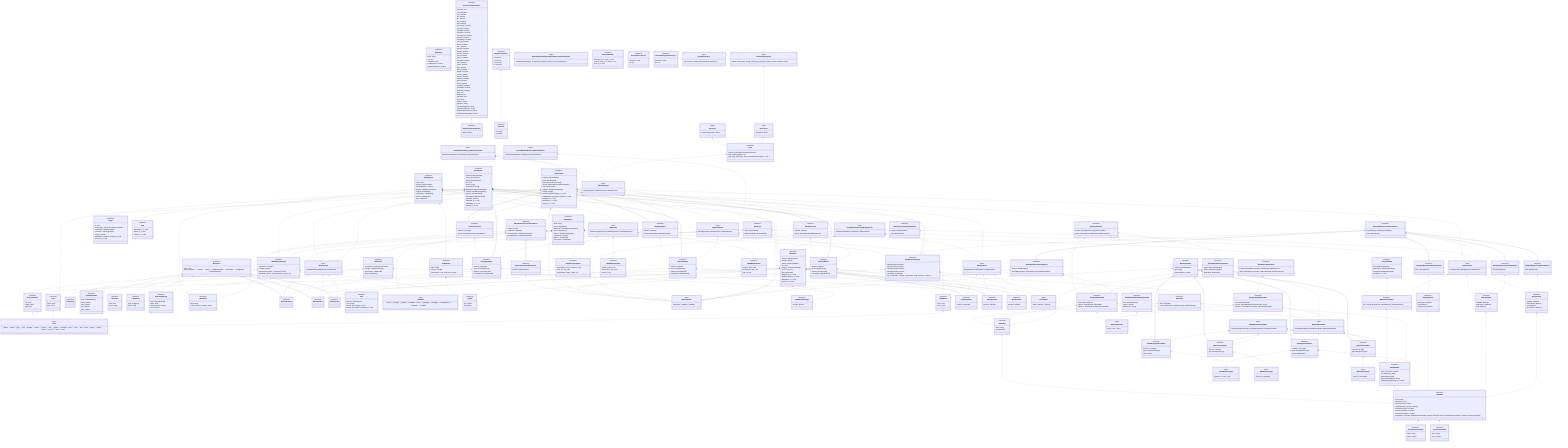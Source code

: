classDiagram
class MenuProp {
  <<interface>>
  name: string
  icon: any
  component: any
  needsReport?: boolean
  openedOnMobile?: boolean
}



class GenericContainerProps {
  <<interface>>
  element?: any
  xxxl?: boolean
  xxl?: boolean
  xl?: boolean
  lg?: boolean
  sm?: boolean
  full?: boolean
  horizontal?: boolean
  vertical?: boolean
  rounded?: boolean
  colorless?: boolean
  transparent?: boolean
  primary?: boolean
  secondary?: boolean
  tertiary?: boolean
  black?: boolean
  red?: boolean
  orange?: boolean
  amber?: boolean
  yellow?: boolean
  lime?: boolean
  green?: boolean
  emerald?: boolean
  teal?: boolean
  cyan?: boolean
  sky?: boolean
  blue?: boolean
  indigo?: boolean
  violet?: boolean
  purple?: boolean
  fuchsia?: boolean
  pink?: boolean
  rose?: boolean
  clickable?: boolean
  focusable?: boolean
  disabled?: boolean
  svg?: any
  leftSvg?: any
  rightSvg?: any
  src?: string
  leftSrc?: string
  rightSrc?: string
  containerClasses?: string
  illustrationClasses?: string
  leftIllustrationClasses?: string
  rightIllustrationClasses?: string
}



class GenericIllustrationProps {
  <<interface>>
  right?: boolean
}

GenericContainerProps <|-- GenericIllustrationProps

class Color {
  <<type>>
  | 'black'   | 'white'   | 'gray'   | 'red'   | 'orange'   | 'amber'   | 'yellow'   | 'lime'   | 'green'   | 'emerald'   | 'teal'   | 'cyan'   | 'sky'   | 'blue'   | 'indigo'   | 'violet'   | 'purple'   | 'fuchsia'   | 'pink'   | 'rose'
}



class MathNumberObject {
  <<interface>>
  [key: string]: MathNumber | MathNumber[] | MathNumber[][]
}
MathNumberObject <.. MathNumber


class ComputedData {
  <<interface>>
  raw: MathNumberObject
  parameters: MathNumberObject
  computed: MathNumberObject
  compute: #40;#41; =#62; void
}
ComputedData <.. MathNumberObject


class DataLabel {
  <<interface>>
  name: string
  unit: MathUnit
}
DataLabel <.. MathUnit


class DataValue {
  <<interface>>
  label: DataLabel
  value: MathNumber | MathNumber[] | MathNumber[][]
}
DataValue <.. DataLabel
DataValue <.. MathNumber


class BaseDrop {
  <<interface>>
  data: ComputedData
  additionnalFields: MachineField[]
}
BaseDrop <.. ComputedData
BaseDrop <.. MachineField


class JSONDrop {
  <<interface>>

}



class BaseField {
  <<interface>>
  label: string
  value: | boolean     | number     | string     | SlidableNumber     | DateValue     | LongString     | SelectableString
}
BaseField <.. SlidableNumber
BaseField <.. DateValue
BaseField <.. LongString
BaseField <.. SelectableString


class JSONField {
  <<interface>>
  label: string
  value: boolean | number | string
}



class SlidableNumber {
  <<interface>>
  kind: 'slidableNumber'
  value: number
  step: number
  min: number
  max: number
}



class DateValue {
  <<interface>>
  kind: 'date'
  value: string
}



class LongString {
  <<interface>>
  kind: 'longString'
  value: string
}



class SelectableString {
  <<interface>>
  kind: 'selectableString'
  value: string
  possibleValues: string[]
  strict: boolean
}



class HeavydynField {
  <<interface>>

}

BaseField <|-- HeavydynField

class MaxidynField {
  <<interface>>

}

BaseField <|-- MaxidynField

class MinidynField {
  <<interface>>

}

BaseField <|-- MinidynField

class MachineField {
  <<type>>
  HeavydynField | MaxidynField | MinidynField
}
MachineField <.. HeavydynField
MachineField <.. MaxidynField
MachineField <.. MinidynField


class Icon {
  <<interface>>
  element: HTMLElement
  color: string
  setText: #40;text: string#41; =#62; void
  setIcon: #40;iconName: IconName#41; =#62; void
}



class IconName {
  <<type>>
  | 'circle'   | 'triangle'   | 'square'   | 'rhombus'   | 'flare'   | 'pentagon'   | 'hexagon'   | 'hexagonAlt'   | 'heptagon'   | 'octagon'
}



class Image {
  <<interface>>
  id: string
  sourceData: mapboxgl.ImageSourceRaw
  markerNW: mapboxgl.Marker
  markerSE: mapboxgl.Marker
  opacity: number
  addToMap: #40;isVisible: boolean#41; =#62; void
  remove: #40;#41; =#62; void
}



class JSONImage {
  <<interface>>
  name: string
  opacity?: number
  coordinates?: #123;     nw: LngLat     se: LngLat   #125;
}
JSONImage <.. LngLat


class ImageCoordinates {
  <<interface>>
  tl: XYCoord
  tr: XYCoord
  bl: XYCoord
  br: XYCoord
}
ImageCoordinates <.. XYCoord


class Line {
  <<interface>>
  addToMap: #40;#41; =#62; void
  update: #40;#41; =#62; void
  remove: #40;#41; =#62; void
}



class MathNumber {
  <<interface>>
  value: math.Unit | number
  unit: MathUnit | string
  displayString: string
  displayStringWithUnit: string
  updateDisplayedStrings: #40;#41; =#62; void
}
MathNumber <.. MathUnit


class MathUnit {
  <<interface>>
  name: string
  currentUnit: string
  currentPrecision: number
  possibleSettings: [string, number][]
  possiblePrecisions: number[]
  minDisplayedValue?: number
  maxDisplayedValue?: number
  thresholds?: #123;     selected: PredefinedThreshold | CustomThreshold | null     list: PredefinedThreshold[]     // custom: CustomThreshold   #125;
}
MathUnit <.. PredefinedThreshold
MathUnit <.. CustomThreshold


class BasePoint {
  <<interface>>
  machine: MachineName
  number: number
  marker: mapboxgl.Marker
  icon: Icon
  settings: JSONPointSettings
  zone: Zone | null
  data: DataValue[]
  updateText: #40;#41; =#62; void
  updateVisibility: #40;#41; =#62; void
  addToMap: #40;#41; =#62; void
  remove: #40;#41; =#62; void
}
BasePoint <.. MachineName
BasePoint <.. Icon
BasePoint <.. JSONPointSettings
BasePoint <.. Zone
BasePoint <.. DataValue


class BasePointCreatorParameters {
  <<interface>>
  machine: MachineName
}
BasePointCreatorParameters <.. MachineName
MachinePointCreatorParameters <|-- BasePointCreatorParameters

class JSONPoint {
  <<interface>>
  coordinates: mapboxgl.LngLatLike
  settings: JSONPointSettings
  informations: JSONField[]
  drops: JSONDrop[]
}
JSONPoint <.. JSONPointSettings
JSONPoint <.. JSONField
JSONPoint <.. JSONDrop


class JSONPointSettings {
  <<interface>>
  isVisible: boolean
}



class HeavydynPoint {
  <<interface>>
  machine: 'Heavydyn'
}

BasePoint <|-- HeavydynPoint

class MaxidynPoint {
  <<interface>>
  machine: 'Maxidyn'
}

BasePoint <|-- MaxidynPoint

class MinidynPoint {
  <<interface>>
  machine: 'Minidyn'
}

BasePoint <|-- MinidynPoint

class MachinePoint {
  <<type>>
  HeavydynPoint | MaxidynPoint | MinidynPoint
}
MachinePoint <.. HeavydynPoint
MachinePoint <.. MaxidynPoint
MachinePoint <.. MinidynPoint


class PartialMachinePoint~MachinePoint~ {
  <<type>>
  PartialExtendedObject#60;   BasePoint,   MachinePoint #62;
}
PartialMachinePoint~MachinePoint~ <.. BasePoint
PartialMachinePoint~MachinePoint~ <.. MachinePoint


class MachinePointCreatorParameters {
  <<interface>>
  number: number
  iconName: IconName
  projectSettings: JSONProjectSettings
  reportSettings: JSONReportSettings
}
MachinePointCreatorParameters <.. IconName
MachinePointCreatorParameters <.. JSONProjectSettings
MachinePointCreatorParameters <.. JSONReportSettings


class BaseProject {
  <<interface>>
  machine: MachineName
  name: MachineField
  informations: MachineField[]
  reports: SelectableList#60;MachineReport#62;
  units: MachineUnits
  settings: JSONProjectSettings
  images: Image[]
  refreshLinesAndImages: #40;#41; =#62; void
  setMapStyle: #40;styleIndex: number#41; =#62; void
  fitOnMap: #40;#41; =#62; void
  addToMap: #40;#41; =#62; void
  remove: #40;#41; =#62; void
}
BaseProject <.. MachineName
BaseProject <.. MachineField
BaseProject <.. MachineReport
BaseProject <.. MachineUnits
BaseProject <.. JSONProjectSettings
BaseProject <.. Image


class BaseProjectCreatorParameters {
  <<interface>>
  machine: MachineName
  units: MachineUnits
}
BaseProjectCreatorParameters <.. MachineName
BaseProjectCreatorParameters <.. MachineUnits


class JSONProject {
  <<interface>>
  name: string
  machine: MachineName
  selectedReport?: number
  settings: JSONProjectSettings
  images: JSONImage[]
  informations: JSONField[]
  reports: JSONReport[]
  units: JSONUnits
}
JSONProject <.. MachineName
JSONProject <.. JSONProjectSettings
JSONProject <.. JSONImage
JSONProject <.. JSONField
JSONProject <.. JSONReport
JSONProject <.. JSONUnits


class MachineName {
  <<type>>
  'Heavydyn' | 'Maxidyn' | 'Minidyn'
}



class JSONProjectSettings {
  <<interface>>
  arePointsVisible: boolean
  arePointsLinked: boolean
  arePointsLocked: boolean
  areImagesVisible: boolean
  pointsState: PointsState
  map: #123;     styleIndex: number     coordinates?: LngLat     zoom?: number   #125;
}
JSONProjectSettings <.. PointsState
JSONProjectSettings <.. LngLat


class PointsState {
  <<type>>
  'value' | 'number' | 'nothing'
}



class HeavydynProject {
  <<interface>>
  machine: 'Heavydyn'
  reports: SelectableList#60;HeavydynReport#62;
}
HeavydynProject <.. HeavydynReport
BaseProject <|-- HeavydynProject

class HeavydynUnits {
  <<interface>>
  deformation: MathUnit
  load: MathUnit
  temperature: MathUnit
}
HeavydynUnits <.. MathUnit


class JSONHeavydynUnits {
  <<interface>>
  deformation: 'mm' | '1/100 mm' | 'um'
  load: 'N' | 'kN' | 'lbs'
  temperature: 'degC' | 'degF' | 'K'
}



class MaxidynProject {
  <<interface>>
  machine: 'Maxidyn'
  reports: SelectableList#60;MaxidynReport#62;
}
MaxidynProject <.. MaxidynReport
BaseProject <|-- MaxidynProject

class MaxidynUnits {
  <<interface>>
  modulus: MathUnit
  deformation: MathUnit
  load: MathUnit
}
MaxidynUnits <.. MathUnit


class JSONMaxidynUnits {
  <<interface>>
  modulus: 'MPa' | 'kN'
  deformation: 'mm' | 'um'
  load: 'N' | 'kN'
}



class MinidynProject {
  <<interface>>
  machine: 'Minidyn'
  reports: SelectableList#60;MinidynReport#62;
}
MinidynProject <.. MinidynReport
BaseProject <|-- MinidynProject

class MinidynUnits {
  <<interface>>
  modulus: MathUnit
  deformation: MathUnit
  load: MathUnit
  temperature: MathUnit
}
MinidynUnits <.. MathUnit


class JSONMinidynUnits {
  <<interface>>
  modulus: 'MPa' | 'kN'
  deformation: 'mm' | 'um'
  load: 'N' | 'kN'
}



class MachineProject {
  <<type>>
  HeavydynProject | MaxidynProject | MinidynProject
}
MachineProject <.. HeavydynProject
MachineProject <.. MaxidynProject
MachineProject <.. MinidynProject


class PartialMachineProject~MachineProject~ {
  <<type>>
  PartialExtendedObject#60;   BaseProject,   MachineProject #62;
}
PartialMachineProject~MachineProject~ <.. BaseProject
PartialMachineProject~MachineProject~ <.. MachineProject


class JSONUnits {
  <<type>>
  JSONHeavydynUnits | JSONMaxidynUnits | JSONMinidynUnits
}
JSONUnits <.. JSONHeavydynUnits
JSONUnits <.. JSONMaxidynUnits
JSONUnits <.. JSONMinidynUnits


class MachineUnits {
  <<type>>
  HeavydynUnits | MaxidynUnits | MinidynUnits
}
MachineUnits <.. HeavydynUnits
MachineUnits <.. MaxidynUnits
MachineUnits <.. MinidynUnits


class BaseReport {
  <<interface>>
  machine: MachineName
  name: MachineField
  points: MachinePoint[]
  line: Line
  zones: Zone[]
  screenshots: string[]
  dataLabels: ReportDataLabels
  settings: JSONReportSettings
  platform: MachineField[]
  informations: MachineField[]
  isOnMap: boolean
  fitOnMap: #40;#41; =#62; void
  addToMap: #40;#41; =#62; void
  remove: #40;#41; =#62; void
}
BaseReport <.. MachineName
BaseReport <.. MachineField
BaseReport <.. MachinePoint
BaseReport <.. Line
BaseReport <.. Zone
BaseReport <.. ReportDataLabels
BaseReport <.. JSONReportSettings


class ReportDataLabels {
  <<interface>>
  groups: SelectableList#60;GroupedDataLabels#62;
  table: SelectableList#60;TableDataLabelsParameters#62;
}
ReportDataLabels <.. GroupedDataLabels
ReportDataLabels <.. TableDataLabelsParameters


class GroupedDataLabels {
  <<interface>>
  from: DataLabelsFrom
  choices: SelectableList#60;DataLabel#62;
  indexes?: SelectableList#60;MachineDropIndex#62;
}
GroupedDataLabels <.. DataLabelsFrom
GroupedDataLabels <.. DataLabel
GroupedDataLabels <.. MachineDropIndex


class TableDataLabelsParameters {
  <<interface>>
  group: GroupedDataLabels
  index?: MachineDropIndex
  dataLabels: DataLabel[]
}
TableDataLabelsParameters <.. GroupedDataLabels
TableDataLabelsParameters <.. MachineDropIndex
TableDataLabelsParameters <.. DataLabel


class BaseReportCreatorParameters {
  <<interface>>
  machine: MachineName
  groupedDataLabels: SelectableList#60;GroupedDataLabels#62;
}
BaseReportCreatorParameters <.. MachineName
BaseReportCreatorParameters <.. GroupedDataLabels
MachineReportCreatorParameters <|-- BaseReportCreatorParameters

class JSONReport {
  <<interface>>
  name: string
  points: JSONPoint[]
  dataLabels: JSONReportDataLabels
  zones: JSONZone[]
  settings: JSONReportSettings
  screenshots: number[]
  platform: JSONField[]
  informations: JSONField[]
}
JSONReport <.. JSONPoint
JSONReport <.. JSONReportDataLabels
JSONReport <.. JSONZone
JSONReport <.. JSONReportSettings
JSONReport <.. JSONField


class JSONReportDataLabels {
  <<interface>>
  groups: SelectableList#60;number, JSONGroupedDataLabels#62;
  table: SelectableList#60;number, JSONTableDataLabelsParameters#62;
}
JSONReportDataLabels <.. JSONGroupedDataLabels
JSONReportDataLabels <.. JSONTableDataLabelsParameters


class JSONGroupedDataLabels {
  <<interface>>
  from: DataLabelsFrom
  choices: SelectableOptionalList#60;number, string#62;
  indexes?: SelectableList#60;number, MachineDropIndex#62;
}
JSONGroupedDataLabels <.. DataLabelsFrom
JSONGroupedDataLabels <.. MachineDropIndex


class JSONTableDataLabelsParameters {
  <<interface>>
  from: DataLabelsFrom
  index?: number
  dataLabels: string[]
}
JSONTableDataLabelsParameters <.. DataLabelsFrom


class DataLabelsFrom {
  <<type>>
  'Drop' | 'Test' | 'Zone'
}



class JSONReportSettings {
  <<interface>>
  iconName: IconName
  isVisible: boolean
  selectedColorization: 'Threshold' | 'Zone'
  threshold: #123;     colors: ThresholdColors     custom: #123;#125;   #125;
}
JSONReportSettings <.. IconName
JSONReportSettings <.. ThresholdColors


class ThresholdColors {
  <<interface>>
  low: Color
  middle: Color
  high: Color
}
ThresholdColors <.. Color


class BaseDropIndex {
  <<interface>>
  machine: MachineName
  type: string
  displayedIndex: number
}
BaseDropIndex <.. MachineName


class HeavydynReport {
  <<interface>>
  machine: 'Heavydyn'
  points: HeavydynPoint[]
  platform: HeavydynField[]
  informations: HeavydynField[]
}
HeavydynReport <.. HeavydynPoint
HeavydynReport <.. HeavydynField
BaseReport <|-- HeavydynReport

class HeavydynReportCreatorParameters {
  <<interface>>
  units: HeavydynUnits
}
HeavydynReportCreatorParameters <.. HeavydynUnits
MachineReportCreatorParameters <|-- HeavydynReportCreatorParameters

class HeavydynDropType {
  <<type>>
  'Distance' | 'Load' | 'Time'
}



class HeavydynDropIndex {
  <<interface>>
  machine: 'Heavydyn'
  type: HeavydynDropType
  value: MathNumber
}
HeavydynDropIndex <.. HeavydynDropType
HeavydynDropIndex <.. MathNumber
BaseDropIndex <|-- HeavydynDropIndex

class JSONHeavydynDropIndex {
  <<interface>>
  machine: 'Heavydyn'
  type: HeavydynDropType
  value: number
}
JSONHeavydynDropIndex <.. HeavydynDropType
BaseDropIndex <|-- JSONHeavydynDropIndex

class MaxidynReport {
  <<interface>>
  machine: 'Maxidyn'
  points: MaxidynPoint[]
  platform: MaxidynField[]
  informations: MaxidynField[]
}
MaxidynReport <.. MaxidynPoint
MaxidynReport <.. MaxidynField
BaseReport <|-- MaxidynReport

class MaxidynReportCreatorParameters {
  <<interface>>
  units: MaxidynUnits
}
MaxidynReportCreatorParameters <.. MaxidynUnits
MachineReportCreatorParameters <|-- MaxidynReportCreatorParameters

class MaxidynDropType {
  <<type>>
  'Training' | 'Averaging'
}



class MaxidynDropIndex {
  <<interface>>
  machine: 'Maxidyn'
  type: MaxidynDropType
}
MaxidynDropIndex <.. MaxidynDropType
BaseDropIndex <|-- MaxidynDropIndex

class MinidynReport {
  <<interface>>
  machine: 'Minidyn'
  points: MinidynPoint[]
  platform: MinidynField[]
  informations: MinidynField[]
}
MinidynReport <.. MinidynPoint
MinidynReport <.. MinidynField
BaseReport <|-- MinidynReport

class MinidynReportCreatorParameters {
  <<interface>>
  units: MinidynUnits
}
MinidynReportCreatorParameters <.. MinidynUnits
MachineReportCreatorParameters <|-- MinidynReportCreatorParameters

class MinidynDropType {
  <<type>>
  'Training' | 'Averaging'
}



class MinidynDropIndex {
  <<interface>>
  machine: 'Minidyn'
  type: MinidynDropType
}
MinidynDropIndex <.. MinidynDropType
BaseDropIndex <|-- MinidynDropIndex

class MachineReport {
  <<type>>
  HeavydynReport | MaxidynReport | MinidynReport
}
MachineReport <.. HeavydynReport
MachineReport <.. MaxidynReport
MachineReport <.. MinidynReport


class PartialMachineReport~MachineReport~ {
  <<type>>
  PartialExtendedObject#60;   BaseReport,   MachineReport #62;
}
PartialMachineReport~MachineReport~ <.. BaseReport
PartialMachineReport~MachineReport~ <.. MachineReport


class MachineReportCreatorParameters {
  <<interface>>
  projectSettings: JSONProjectSettings
  units: MachineUnits
}
MachineReportCreatorParameters <.. JSONProjectSettings
MachineReportCreatorParameters <.. MachineUnits


class MachineDropIndex {
  <<type>>
  HeavydynDropIndex | MaxidynDropIndex | MinidynDropIndex
}
MachineDropIndex <.. HeavydynDropIndex
MachineDropIndex <.. MaxidynDropIndex
MachineDropIndex <.. MinidynDropIndex


class JSONMachineDropIndex {
  <<type>>
  | JSONHeavydynDropIndex   | MaxidynDropIndex   | MinidynDropIndex
}
JSONMachineDropIndex <.. JSONHeavydynDropIndex
JSONMachineDropIndex <.. MaxidynDropIndex
JSONMachineDropIndex <.. MinidynDropIndex


class CustomThreshold {
  <<interface>>
  name: string
  value: number
}



class PredefinedThreshold {
  <<interface>>
  name: string
  value: number
}



class PartialExtendedObject~BaseObject, MachineObject~ {
  <<type>>
  Required#60;BaseObject#62; &   Partial#60;Omit#60;MachineObject, keyof BaseObject#62;#62;
}



class WatcherHandler {
  <<interface>>
  add: #40;stop: #40;#41; =#62; void#41; =#62; void
  remove: #40;stop: #40;#41; =#62; void#41; =#62; void
  clean: #40;#41; =#62; void
}



class Zone {
  <<interface>>
  name: string
  color: Color
}
Zone <.. Color


class JSONZone {
  <<interface>>
  name: string
  color?: Color
}
JSONZone <.. Color


class LngLat {
  <<interface>>
  lng: number
  lat: number
}



class XYCoord {
  <<interface>>
  x: number
  y: number
}



class SelectableList~S, L~ {
  <<interface>>
  selected: S | null
  list: L[]
}



class SelectableOptionalList~S, L~ {
  <<interface>>
  selected: S | null
  list?: L[]
}



class DeepRequired~T~ {
  <<type>>
  #123;   [K in keyof T]: Required#60;DeepRequired#60;T[K]#62;#62; #125;
}



class Store {
  <<interface>>
  projects: SelectableList#60;MachineProject#62;
  map: mapboxgl.Map | null
  save: #40;key: StoreKeys, value: StoreSaveableTypes#41; =#62; void
}
Store <.. MachineProject


class StoreKeys {
  <<type>>
  Exclude#60;keyof Store, 'save'#62;
}
StoreKeys <.. Store


class StoreTypes {
  <<type>>
  Store[keyof Store]
}
StoreTypes <.. Store


class StoreSaveableTypes {
  <<type>>
  Extract#60;   StoreTypes,   string[] | number[] | boolean[] | string | number | boolean | null #62;
}
StoreSaveableTypes <.. StoreTypes